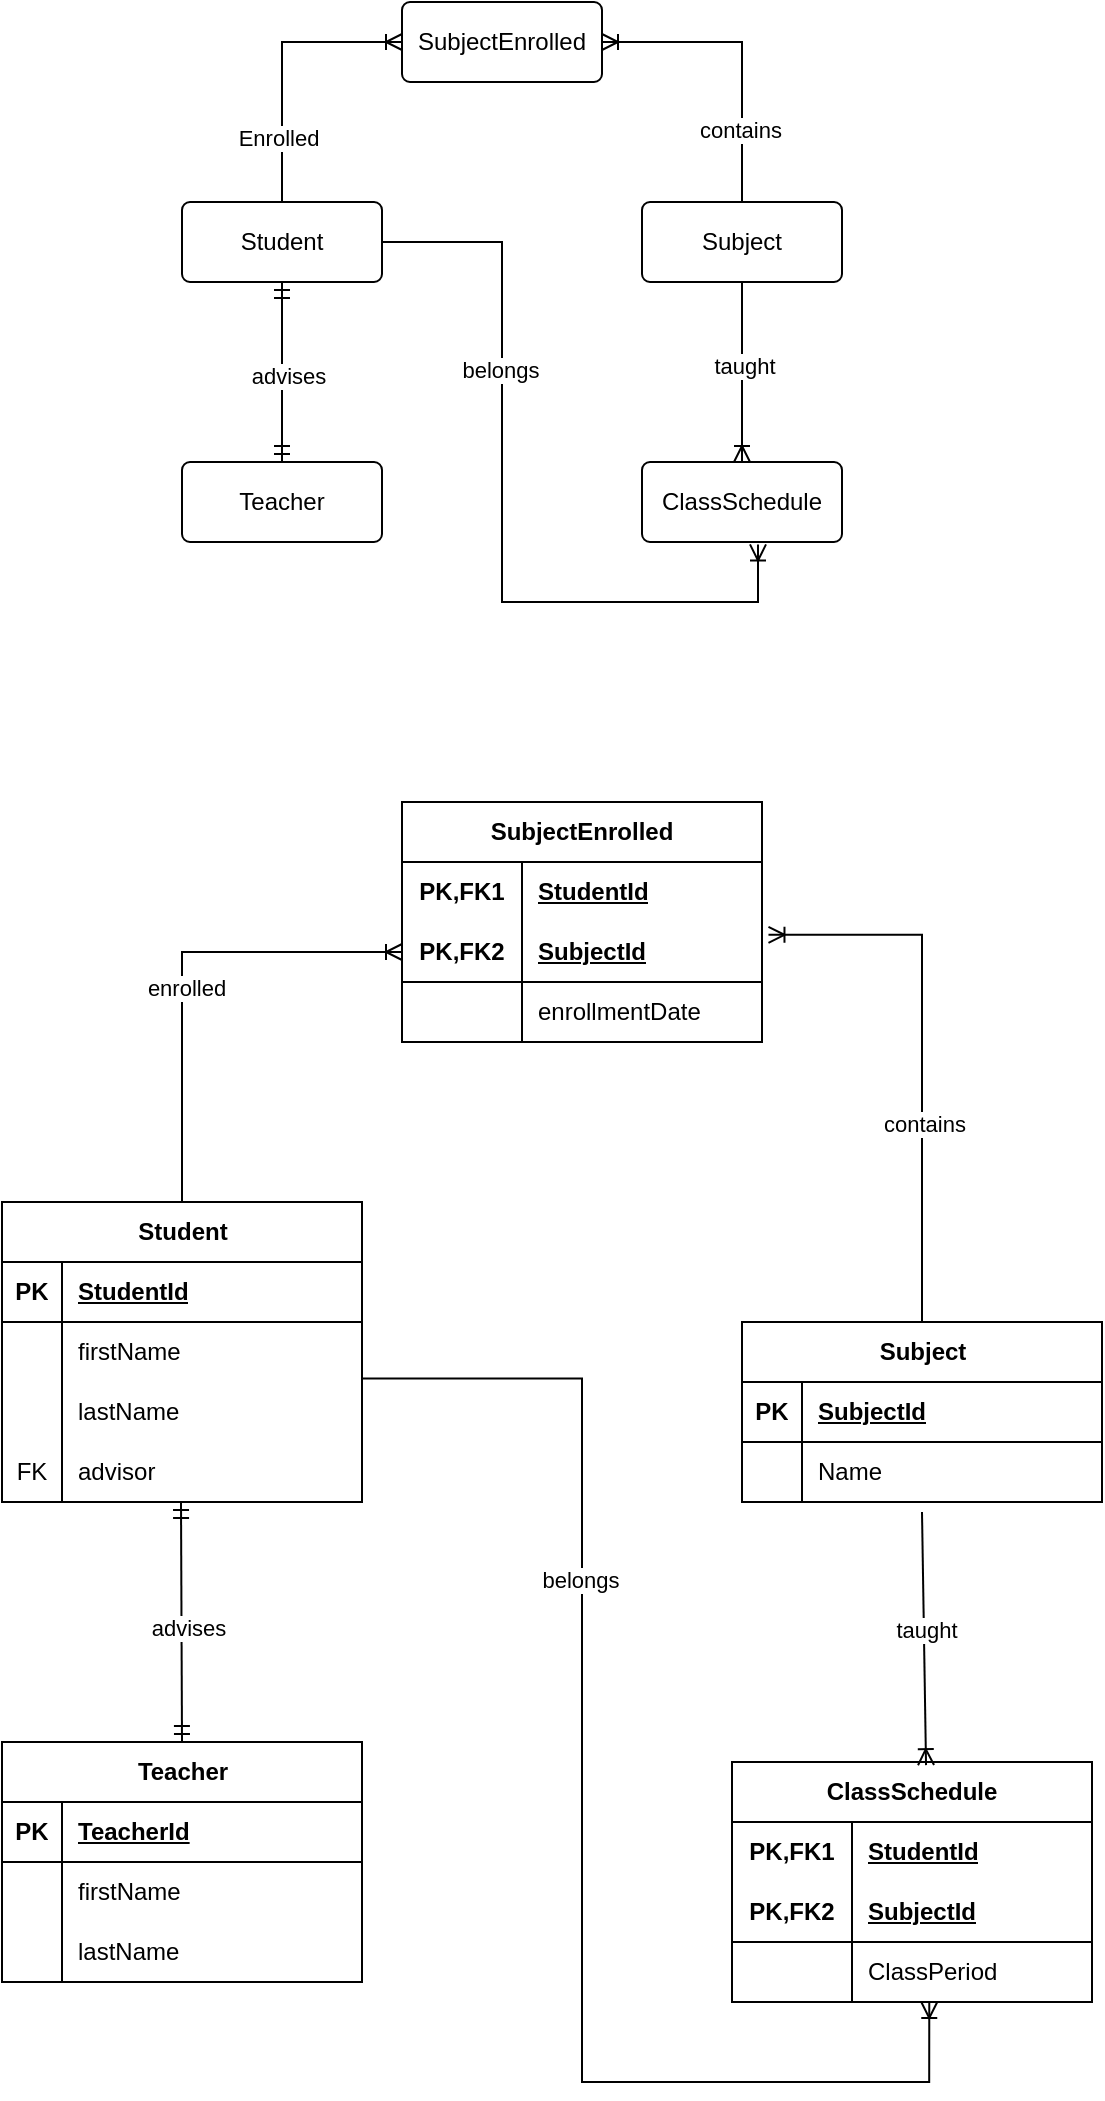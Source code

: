 <mxfile version="24.6.3" type="github">
  <diagram id="R2lEEEUBdFMjLlhIrx00" name="Page-1">
    <mxGraphModel dx="1050" dy="570" grid="1" gridSize="10" guides="1" tooltips="1" connect="1" arrows="1" fold="1" page="1" pageScale="1" pageWidth="850" pageHeight="1100" math="0" shadow="0" extFonts="Permanent Marker^https://fonts.googleapis.com/css?family=Permanent+Marker">
      <root>
        <mxCell id="0" />
        <mxCell id="1" parent="0" />
        <mxCell id="zulGVKWJKIj5W4bkiba--1" value="Student" style="rounded=1;arcSize=10;whiteSpace=wrap;html=1;align=center;" vertex="1" parent="1">
          <mxGeometry x="260" y="130" width="100" height="40" as="geometry" />
        </mxCell>
        <mxCell id="zulGVKWJKIj5W4bkiba--2" value="Teacher" style="rounded=1;arcSize=10;whiteSpace=wrap;html=1;align=center;" vertex="1" parent="1">
          <mxGeometry x="260" y="260" width="100" height="40" as="geometry" />
        </mxCell>
        <mxCell id="zulGVKWJKIj5W4bkiba--3" value="Subject" style="rounded=1;arcSize=10;whiteSpace=wrap;html=1;align=center;" vertex="1" parent="1">
          <mxGeometry x="490" y="130" width="100" height="40" as="geometry" />
        </mxCell>
        <mxCell id="zulGVKWJKIj5W4bkiba--4" value="ClassSchedule" style="rounded=1;arcSize=10;whiteSpace=wrap;html=1;align=center;" vertex="1" parent="1">
          <mxGeometry x="490" y="260" width="100" height="40" as="geometry" />
        </mxCell>
        <mxCell id="zulGVKWJKIj5W4bkiba--8" value="" style="fontSize=12;html=1;endArrow=ERmandOne;startArrow=ERmandOne;rounded=0;exitX=0.5;exitY=1;exitDx=0;exitDy=0;" edge="1" parent="1" source="zulGVKWJKIj5W4bkiba--1" target="zulGVKWJKIj5W4bkiba--2">
          <mxGeometry width="100" height="100" relative="1" as="geometry">
            <mxPoint x="560" y="230" as="sourcePoint" />
            <mxPoint x="660" y="130" as="targetPoint" />
          </mxGeometry>
        </mxCell>
        <mxCell id="zulGVKWJKIj5W4bkiba--9" value="advises" style="edgeLabel;html=1;align=center;verticalAlign=middle;resizable=0;points=[];" vertex="1" connectable="0" parent="zulGVKWJKIj5W4bkiba--8">
          <mxGeometry x="0.04" y="3" relative="1" as="geometry">
            <mxPoint as="offset" />
          </mxGeometry>
        </mxCell>
        <mxCell id="zulGVKWJKIj5W4bkiba--10" value="" style="fontSize=12;html=1;endArrow=ERoneToMany;rounded=0;exitX=0.5;exitY=1;exitDx=0;exitDy=0;" edge="1" parent="1" source="zulGVKWJKIj5W4bkiba--3" target="zulGVKWJKIj5W4bkiba--4">
          <mxGeometry width="100" height="100" relative="1" as="geometry">
            <mxPoint x="560" y="230" as="sourcePoint" />
            <mxPoint x="660" y="130" as="targetPoint" />
          </mxGeometry>
        </mxCell>
        <mxCell id="zulGVKWJKIj5W4bkiba--11" value="taught" style="edgeLabel;html=1;align=center;verticalAlign=middle;resizable=0;points=[];" vertex="1" connectable="0" parent="zulGVKWJKIj5W4bkiba--10">
          <mxGeometry x="-0.071" y="1" relative="1" as="geometry">
            <mxPoint as="offset" />
          </mxGeometry>
        </mxCell>
        <mxCell id="zulGVKWJKIj5W4bkiba--12" value="" style="edgeStyle=orthogonalEdgeStyle;fontSize=12;html=1;endArrow=ERoneToMany;rounded=0;exitX=1;exitY=0.5;exitDx=0;exitDy=0;entryX=0.58;entryY=1.03;entryDx=0;entryDy=0;entryPerimeter=0;" edge="1" parent="1" source="zulGVKWJKIj5W4bkiba--1" target="zulGVKWJKIj5W4bkiba--4">
          <mxGeometry width="100" height="100" relative="1" as="geometry">
            <mxPoint x="560" y="230" as="sourcePoint" />
            <mxPoint x="660" y="130" as="targetPoint" />
            <Array as="points">
              <mxPoint x="420" y="150" />
              <mxPoint x="420" y="330" />
              <mxPoint x="548" y="330" />
            </Array>
          </mxGeometry>
        </mxCell>
        <mxCell id="zulGVKWJKIj5W4bkiba--13" value="belongs" style="edgeLabel;html=1;align=center;verticalAlign=middle;resizable=0;points=[];" vertex="1" connectable="0" parent="zulGVKWJKIj5W4bkiba--12">
          <mxGeometry x="-0.377" y="-1" relative="1" as="geometry">
            <mxPoint as="offset" />
          </mxGeometry>
        </mxCell>
        <mxCell id="zulGVKWJKIj5W4bkiba--14" value="Student" style="shape=table;startSize=30;container=1;collapsible=1;childLayout=tableLayout;fixedRows=1;rowLines=0;fontStyle=1;align=center;resizeLast=1;html=1;" vertex="1" parent="1">
          <mxGeometry x="170" y="630" width="180" height="150" as="geometry" />
        </mxCell>
        <mxCell id="zulGVKWJKIj5W4bkiba--15" value="" style="shape=tableRow;horizontal=0;startSize=0;swimlaneHead=0;swimlaneBody=0;fillColor=none;collapsible=0;dropTarget=0;points=[[0,0.5],[1,0.5]];portConstraint=eastwest;top=0;left=0;right=0;bottom=1;" vertex="1" parent="zulGVKWJKIj5W4bkiba--14">
          <mxGeometry y="30" width="180" height="30" as="geometry" />
        </mxCell>
        <mxCell id="zulGVKWJKIj5W4bkiba--16" value="PK" style="shape=partialRectangle;connectable=0;fillColor=none;top=0;left=0;bottom=0;right=0;fontStyle=1;overflow=hidden;whiteSpace=wrap;html=1;" vertex="1" parent="zulGVKWJKIj5W4bkiba--15">
          <mxGeometry width="30" height="30" as="geometry">
            <mxRectangle width="30" height="30" as="alternateBounds" />
          </mxGeometry>
        </mxCell>
        <mxCell id="zulGVKWJKIj5W4bkiba--17" value="StudentId" style="shape=partialRectangle;connectable=0;fillColor=none;top=0;left=0;bottom=0;right=0;align=left;spacingLeft=6;fontStyle=5;overflow=hidden;whiteSpace=wrap;html=1;" vertex="1" parent="zulGVKWJKIj5W4bkiba--15">
          <mxGeometry x="30" width="150" height="30" as="geometry">
            <mxRectangle width="150" height="30" as="alternateBounds" />
          </mxGeometry>
        </mxCell>
        <mxCell id="zulGVKWJKIj5W4bkiba--18" value="" style="shape=tableRow;horizontal=0;startSize=0;swimlaneHead=0;swimlaneBody=0;fillColor=none;collapsible=0;dropTarget=0;points=[[0,0.5],[1,0.5]];portConstraint=eastwest;top=0;left=0;right=0;bottom=0;" vertex="1" parent="zulGVKWJKIj5W4bkiba--14">
          <mxGeometry y="60" width="180" height="30" as="geometry" />
        </mxCell>
        <mxCell id="zulGVKWJKIj5W4bkiba--19" value="" style="shape=partialRectangle;connectable=0;fillColor=none;top=0;left=0;bottom=0;right=0;editable=1;overflow=hidden;whiteSpace=wrap;html=1;" vertex="1" parent="zulGVKWJKIj5W4bkiba--18">
          <mxGeometry width="30" height="30" as="geometry">
            <mxRectangle width="30" height="30" as="alternateBounds" />
          </mxGeometry>
        </mxCell>
        <mxCell id="zulGVKWJKIj5W4bkiba--20" value="firstName" style="shape=partialRectangle;connectable=0;fillColor=none;top=0;left=0;bottom=0;right=0;align=left;spacingLeft=6;overflow=hidden;whiteSpace=wrap;html=1;" vertex="1" parent="zulGVKWJKIj5W4bkiba--18">
          <mxGeometry x="30" width="150" height="30" as="geometry">
            <mxRectangle width="150" height="30" as="alternateBounds" />
          </mxGeometry>
        </mxCell>
        <mxCell id="zulGVKWJKIj5W4bkiba--21" value="" style="shape=tableRow;horizontal=0;startSize=0;swimlaneHead=0;swimlaneBody=0;fillColor=none;collapsible=0;dropTarget=0;points=[[0,0.5],[1,0.5]];portConstraint=eastwest;top=0;left=0;right=0;bottom=0;" vertex="1" parent="zulGVKWJKIj5W4bkiba--14">
          <mxGeometry y="90" width="180" height="30" as="geometry" />
        </mxCell>
        <mxCell id="zulGVKWJKIj5W4bkiba--22" value="" style="shape=partialRectangle;connectable=0;fillColor=none;top=0;left=0;bottom=0;right=0;editable=1;overflow=hidden;whiteSpace=wrap;html=1;" vertex="1" parent="zulGVKWJKIj5W4bkiba--21">
          <mxGeometry width="30" height="30" as="geometry">
            <mxRectangle width="30" height="30" as="alternateBounds" />
          </mxGeometry>
        </mxCell>
        <mxCell id="zulGVKWJKIj5W4bkiba--23" value="lastName" style="shape=partialRectangle;connectable=0;fillColor=none;top=0;left=0;bottom=0;right=0;align=left;spacingLeft=6;overflow=hidden;whiteSpace=wrap;html=1;" vertex="1" parent="zulGVKWJKIj5W4bkiba--21">
          <mxGeometry x="30" width="150" height="30" as="geometry">
            <mxRectangle width="150" height="30" as="alternateBounds" />
          </mxGeometry>
        </mxCell>
        <mxCell id="zulGVKWJKIj5W4bkiba--24" value="" style="shape=tableRow;horizontal=0;startSize=0;swimlaneHead=0;swimlaneBody=0;fillColor=none;collapsible=0;dropTarget=0;points=[[0,0.5],[1,0.5]];portConstraint=eastwest;top=0;left=0;right=0;bottom=0;" vertex="1" parent="zulGVKWJKIj5W4bkiba--14">
          <mxGeometry y="120" width="180" height="30" as="geometry" />
        </mxCell>
        <mxCell id="zulGVKWJKIj5W4bkiba--25" value="FK" style="shape=partialRectangle;connectable=0;fillColor=none;top=0;left=0;bottom=0;right=0;editable=1;overflow=hidden;whiteSpace=wrap;html=1;" vertex="1" parent="zulGVKWJKIj5W4bkiba--24">
          <mxGeometry width="30" height="30" as="geometry">
            <mxRectangle width="30" height="30" as="alternateBounds" />
          </mxGeometry>
        </mxCell>
        <mxCell id="zulGVKWJKIj5W4bkiba--26" value="advisor" style="shape=partialRectangle;connectable=0;fillColor=none;top=0;left=0;bottom=0;right=0;align=left;spacingLeft=6;overflow=hidden;whiteSpace=wrap;html=1;" vertex="1" parent="zulGVKWJKIj5W4bkiba--24">
          <mxGeometry x="30" width="150" height="30" as="geometry">
            <mxRectangle width="150" height="30" as="alternateBounds" />
          </mxGeometry>
        </mxCell>
        <mxCell id="zulGVKWJKIj5W4bkiba--27" value="Subject" style="shape=table;startSize=30;container=1;collapsible=1;childLayout=tableLayout;fixedRows=1;rowLines=0;fontStyle=1;align=center;resizeLast=1;html=1;" vertex="1" parent="1">
          <mxGeometry x="540" y="690" width="180" height="90" as="geometry" />
        </mxCell>
        <mxCell id="zulGVKWJKIj5W4bkiba--28" value="" style="shape=tableRow;horizontal=0;startSize=0;swimlaneHead=0;swimlaneBody=0;fillColor=none;collapsible=0;dropTarget=0;points=[[0,0.5],[1,0.5]];portConstraint=eastwest;top=0;left=0;right=0;bottom=1;" vertex="1" parent="zulGVKWJKIj5W4bkiba--27">
          <mxGeometry y="30" width="180" height="30" as="geometry" />
        </mxCell>
        <mxCell id="zulGVKWJKIj5W4bkiba--29" value="PK" style="shape=partialRectangle;connectable=0;fillColor=none;top=0;left=0;bottom=0;right=0;fontStyle=1;overflow=hidden;whiteSpace=wrap;html=1;" vertex="1" parent="zulGVKWJKIj5W4bkiba--28">
          <mxGeometry width="30" height="30" as="geometry">
            <mxRectangle width="30" height="30" as="alternateBounds" />
          </mxGeometry>
        </mxCell>
        <mxCell id="zulGVKWJKIj5W4bkiba--30" value="SubjectId" style="shape=partialRectangle;connectable=0;fillColor=none;top=0;left=0;bottom=0;right=0;align=left;spacingLeft=6;fontStyle=5;overflow=hidden;whiteSpace=wrap;html=1;" vertex="1" parent="zulGVKWJKIj5W4bkiba--28">
          <mxGeometry x="30" width="150" height="30" as="geometry">
            <mxRectangle width="150" height="30" as="alternateBounds" />
          </mxGeometry>
        </mxCell>
        <mxCell id="zulGVKWJKIj5W4bkiba--31" value="" style="shape=tableRow;horizontal=0;startSize=0;swimlaneHead=0;swimlaneBody=0;fillColor=none;collapsible=0;dropTarget=0;points=[[0,0.5],[1,0.5]];portConstraint=eastwest;top=0;left=0;right=0;bottom=0;" vertex="1" parent="zulGVKWJKIj5W4bkiba--27">
          <mxGeometry y="60" width="180" height="30" as="geometry" />
        </mxCell>
        <mxCell id="zulGVKWJKIj5W4bkiba--32" value="" style="shape=partialRectangle;connectable=0;fillColor=none;top=0;left=0;bottom=0;right=0;editable=1;overflow=hidden;whiteSpace=wrap;html=1;" vertex="1" parent="zulGVKWJKIj5W4bkiba--31">
          <mxGeometry width="30" height="30" as="geometry">
            <mxRectangle width="30" height="30" as="alternateBounds" />
          </mxGeometry>
        </mxCell>
        <mxCell id="zulGVKWJKIj5W4bkiba--33" value="Name" style="shape=partialRectangle;connectable=0;fillColor=none;top=0;left=0;bottom=0;right=0;align=left;spacingLeft=6;overflow=hidden;whiteSpace=wrap;html=1;" vertex="1" parent="zulGVKWJKIj5W4bkiba--31">
          <mxGeometry x="30" width="150" height="30" as="geometry">
            <mxRectangle width="150" height="30" as="alternateBounds" />
          </mxGeometry>
        </mxCell>
        <mxCell id="zulGVKWJKIj5W4bkiba--41" value="Teacher" style="shape=table;startSize=30;container=1;collapsible=1;childLayout=tableLayout;fixedRows=1;rowLines=0;fontStyle=1;align=center;resizeLast=1;html=1;" vertex="1" parent="1">
          <mxGeometry x="170" y="900" width="180" height="120" as="geometry" />
        </mxCell>
        <mxCell id="zulGVKWJKIj5W4bkiba--42" value="" style="shape=tableRow;horizontal=0;startSize=0;swimlaneHead=0;swimlaneBody=0;fillColor=none;collapsible=0;dropTarget=0;points=[[0,0.5],[1,0.5]];portConstraint=eastwest;top=0;left=0;right=0;bottom=1;" vertex="1" parent="zulGVKWJKIj5W4bkiba--41">
          <mxGeometry y="30" width="180" height="30" as="geometry" />
        </mxCell>
        <mxCell id="zulGVKWJKIj5W4bkiba--43" value="PK" style="shape=partialRectangle;connectable=0;fillColor=none;top=0;left=0;bottom=0;right=0;fontStyle=1;overflow=hidden;whiteSpace=wrap;html=1;" vertex="1" parent="zulGVKWJKIj5W4bkiba--42">
          <mxGeometry width="30" height="30" as="geometry">
            <mxRectangle width="30" height="30" as="alternateBounds" />
          </mxGeometry>
        </mxCell>
        <mxCell id="zulGVKWJKIj5W4bkiba--44" value="TeacherId" style="shape=partialRectangle;connectable=0;fillColor=none;top=0;left=0;bottom=0;right=0;align=left;spacingLeft=6;fontStyle=5;overflow=hidden;whiteSpace=wrap;html=1;" vertex="1" parent="zulGVKWJKIj5W4bkiba--42">
          <mxGeometry x="30" width="150" height="30" as="geometry">
            <mxRectangle width="150" height="30" as="alternateBounds" />
          </mxGeometry>
        </mxCell>
        <mxCell id="zulGVKWJKIj5W4bkiba--45" value="" style="shape=tableRow;horizontal=0;startSize=0;swimlaneHead=0;swimlaneBody=0;fillColor=none;collapsible=0;dropTarget=0;points=[[0,0.5],[1,0.5]];portConstraint=eastwest;top=0;left=0;right=0;bottom=0;" vertex="1" parent="zulGVKWJKIj5W4bkiba--41">
          <mxGeometry y="60" width="180" height="30" as="geometry" />
        </mxCell>
        <mxCell id="zulGVKWJKIj5W4bkiba--46" value="" style="shape=partialRectangle;connectable=0;fillColor=none;top=0;left=0;bottom=0;right=0;editable=1;overflow=hidden;whiteSpace=wrap;html=1;" vertex="1" parent="zulGVKWJKIj5W4bkiba--45">
          <mxGeometry width="30" height="30" as="geometry">
            <mxRectangle width="30" height="30" as="alternateBounds" />
          </mxGeometry>
        </mxCell>
        <mxCell id="zulGVKWJKIj5W4bkiba--47" value="firstName" style="shape=partialRectangle;connectable=0;fillColor=none;top=0;left=0;bottom=0;right=0;align=left;spacingLeft=6;overflow=hidden;whiteSpace=wrap;html=1;" vertex="1" parent="zulGVKWJKIj5W4bkiba--45">
          <mxGeometry x="30" width="150" height="30" as="geometry">
            <mxRectangle width="150" height="30" as="alternateBounds" />
          </mxGeometry>
        </mxCell>
        <mxCell id="zulGVKWJKIj5W4bkiba--48" value="" style="shape=tableRow;horizontal=0;startSize=0;swimlaneHead=0;swimlaneBody=0;fillColor=none;collapsible=0;dropTarget=0;points=[[0,0.5],[1,0.5]];portConstraint=eastwest;top=0;left=0;right=0;bottom=0;" vertex="1" parent="zulGVKWJKIj5W4bkiba--41">
          <mxGeometry y="90" width="180" height="30" as="geometry" />
        </mxCell>
        <mxCell id="zulGVKWJKIj5W4bkiba--49" value="" style="shape=partialRectangle;connectable=0;fillColor=none;top=0;left=0;bottom=0;right=0;editable=1;overflow=hidden;whiteSpace=wrap;html=1;" vertex="1" parent="zulGVKWJKIj5W4bkiba--48">
          <mxGeometry width="30" height="30" as="geometry">
            <mxRectangle width="30" height="30" as="alternateBounds" />
          </mxGeometry>
        </mxCell>
        <mxCell id="zulGVKWJKIj5W4bkiba--50" value="lastName" style="shape=partialRectangle;connectable=0;fillColor=none;top=0;left=0;bottom=0;right=0;align=left;spacingLeft=6;overflow=hidden;whiteSpace=wrap;html=1;" vertex="1" parent="zulGVKWJKIj5W4bkiba--48">
          <mxGeometry x="30" width="150" height="30" as="geometry">
            <mxRectangle width="150" height="30" as="alternateBounds" />
          </mxGeometry>
        </mxCell>
        <mxCell id="zulGVKWJKIj5W4bkiba--54" value="ClassSchedule" style="shape=table;startSize=30;container=1;collapsible=1;childLayout=tableLayout;fixedRows=1;rowLines=0;fontStyle=1;align=center;resizeLast=1;html=1;whiteSpace=wrap;" vertex="1" parent="1">
          <mxGeometry x="535" y="910" width="180" height="120" as="geometry" />
        </mxCell>
        <mxCell id="zulGVKWJKIj5W4bkiba--55" value="" style="shape=tableRow;horizontal=0;startSize=0;swimlaneHead=0;swimlaneBody=0;fillColor=none;collapsible=0;dropTarget=0;points=[[0,0.5],[1,0.5]];portConstraint=eastwest;top=0;left=0;right=0;bottom=0;html=1;" vertex="1" parent="zulGVKWJKIj5W4bkiba--54">
          <mxGeometry y="30" width="180" height="30" as="geometry" />
        </mxCell>
        <mxCell id="zulGVKWJKIj5W4bkiba--56" value="PK,FK1" style="shape=partialRectangle;connectable=0;fillColor=none;top=0;left=0;bottom=0;right=0;fontStyle=1;overflow=hidden;html=1;whiteSpace=wrap;" vertex="1" parent="zulGVKWJKIj5W4bkiba--55">
          <mxGeometry width="60" height="30" as="geometry">
            <mxRectangle width="60" height="30" as="alternateBounds" />
          </mxGeometry>
        </mxCell>
        <mxCell id="zulGVKWJKIj5W4bkiba--57" value="StudentId" style="shape=partialRectangle;connectable=0;fillColor=none;top=0;left=0;bottom=0;right=0;align=left;spacingLeft=6;fontStyle=5;overflow=hidden;html=1;whiteSpace=wrap;" vertex="1" parent="zulGVKWJKIj5W4bkiba--55">
          <mxGeometry x="60" width="120" height="30" as="geometry">
            <mxRectangle width="120" height="30" as="alternateBounds" />
          </mxGeometry>
        </mxCell>
        <mxCell id="zulGVKWJKIj5W4bkiba--58" value="" style="shape=tableRow;horizontal=0;startSize=0;swimlaneHead=0;swimlaneBody=0;fillColor=none;collapsible=0;dropTarget=0;points=[[0,0.5],[1,0.5]];portConstraint=eastwest;top=0;left=0;right=0;bottom=1;html=1;" vertex="1" parent="zulGVKWJKIj5W4bkiba--54">
          <mxGeometry y="60" width="180" height="30" as="geometry" />
        </mxCell>
        <mxCell id="zulGVKWJKIj5W4bkiba--59" value="PK,FK2" style="shape=partialRectangle;connectable=0;fillColor=none;top=0;left=0;bottom=0;right=0;fontStyle=1;overflow=hidden;html=1;whiteSpace=wrap;" vertex="1" parent="zulGVKWJKIj5W4bkiba--58">
          <mxGeometry width="60" height="30" as="geometry">
            <mxRectangle width="60" height="30" as="alternateBounds" />
          </mxGeometry>
        </mxCell>
        <mxCell id="zulGVKWJKIj5W4bkiba--60" value="SubjectId" style="shape=partialRectangle;connectable=0;fillColor=none;top=0;left=0;bottom=0;right=0;align=left;spacingLeft=6;fontStyle=5;overflow=hidden;html=1;whiteSpace=wrap;" vertex="1" parent="zulGVKWJKIj5W4bkiba--58">
          <mxGeometry x="60" width="120" height="30" as="geometry">
            <mxRectangle width="120" height="30" as="alternateBounds" />
          </mxGeometry>
        </mxCell>
        <mxCell id="zulGVKWJKIj5W4bkiba--61" value="" style="shape=tableRow;horizontal=0;startSize=0;swimlaneHead=0;swimlaneBody=0;fillColor=none;collapsible=0;dropTarget=0;points=[[0,0.5],[1,0.5]];portConstraint=eastwest;top=0;left=0;right=0;bottom=0;html=1;" vertex="1" parent="zulGVKWJKIj5W4bkiba--54">
          <mxGeometry y="90" width="180" height="30" as="geometry" />
        </mxCell>
        <mxCell id="zulGVKWJKIj5W4bkiba--62" value="" style="shape=partialRectangle;connectable=0;fillColor=none;top=0;left=0;bottom=0;right=0;editable=1;overflow=hidden;html=1;whiteSpace=wrap;" vertex="1" parent="zulGVKWJKIj5W4bkiba--61">
          <mxGeometry width="60" height="30" as="geometry">
            <mxRectangle width="60" height="30" as="alternateBounds" />
          </mxGeometry>
        </mxCell>
        <mxCell id="zulGVKWJKIj5W4bkiba--63" value="ClassPeriod" style="shape=partialRectangle;connectable=0;fillColor=none;top=0;left=0;bottom=0;right=0;align=left;spacingLeft=6;overflow=hidden;html=1;whiteSpace=wrap;" vertex="1" parent="zulGVKWJKIj5W4bkiba--61">
          <mxGeometry x="60" width="120" height="30" as="geometry">
            <mxRectangle width="120" height="30" as="alternateBounds" />
          </mxGeometry>
        </mxCell>
        <mxCell id="zulGVKWJKIj5W4bkiba--67" value="" style="fontSize=12;html=1;endArrow=ERmandOne;startArrow=ERmandOne;rounded=0;exitX=0.5;exitY=1;exitDx=0;exitDy=0;entryX=0.5;entryY=0;entryDx=0;entryDy=0;" edge="1" parent="1" target="zulGVKWJKIj5W4bkiba--41">
          <mxGeometry width="100" height="100" relative="1" as="geometry">
            <mxPoint x="259.5" y="780" as="sourcePoint" />
            <mxPoint x="259.5" y="870" as="targetPoint" />
          </mxGeometry>
        </mxCell>
        <mxCell id="zulGVKWJKIj5W4bkiba--68" value="advises" style="edgeLabel;html=1;align=center;verticalAlign=middle;resizable=0;points=[];" vertex="1" connectable="0" parent="zulGVKWJKIj5W4bkiba--67">
          <mxGeometry x="0.04" y="3" relative="1" as="geometry">
            <mxPoint as="offset" />
          </mxGeometry>
        </mxCell>
        <mxCell id="zulGVKWJKIj5W4bkiba--69" value="" style="fontSize=12;html=1;endArrow=ERoneToMany;rounded=0;entryX=0.539;entryY=0.013;entryDx=0;entryDy=0;entryPerimeter=0;" edge="1" parent="1" target="zulGVKWJKIj5W4bkiba--54">
          <mxGeometry width="100" height="100" relative="1" as="geometry">
            <mxPoint x="630" y="785" as="sourcePoint" />
            <mxPoint x="630" y="900" as="targetPoint" />
          </mxGeometry>
        </mxCell>
        <mxCell id="zulGVKWJKIj5W4bkiba--70" value="taught" style="edgeLabel;html=1;align=center;verticalAlign=middle;resizable=0;points=[];" vertex="1" connectable="0" parent="zulGVKWJKIj5W4bkiba--69">
          <mxGeometry x="-0.071" y="1" relative="1" as="geometry">
            <mxPoint as="offset" />
          </mxGeometry>
        </mxCell>
        <mxCell id="zulGVKWJKIj5W4bkiba--71" value="" style="edgeStyle=orthogonalEdgeStyle;fontSize=12;html=1;endArrow=ERoneToMany;rounded=0;exitX=1.002;exitY=-0.06;exitDx=0;exitDy=0;entryX=0.548;entryY=1.16;entryDx=0;entryDy=0;entryPerimeter=0;exitPerimeter=0;" edge="1" parent="1" source="zulGVKWJKIj5W4bkiba--21">
          <mxGeometry width="100" height="100" relative="1" as="geometry">
            <mxPoint x="260" y="625.2" as="sourcePoint" />
            <mxPoint x="633.64" y="1030" as="targetPoint" />
            <Array as="points">
              <mxPoint x="460" y="718" />
              <mxPoint x="460" y="1070" />
              <mxPoint x="634" y="1070" />
            </Array>
          </mxGeometry>
        </mxCell>
        <mxCell id="zulGVKWJKIj5W4bkiba--72" value="belongs" style="edgeLabel;html=1;align=center;verticalAlign=middle;resizable=0;points=[];" vertex="1" connectable="0" parent="zulGVKWJKIj5W4bkiba--71">
          <mxGeometry x="-0.377" y="-1" relative="1" as="geometry">
            <mxPoint as="offset" />
          </mxGeometry>
        </mxCell>
        <mxCell id="zulGVKWJKIj5W4bkiba--74" value="SubjectEnrolled" style="rounded=1;arcSize=10;whiteSpace=wrap;html=1;align=center;" vertex="1" parent="1">
          <mxGeometry x="370" y="30" width="100" height="40" as="geometry" />
        </mxCell>
        <mxCell id="zulGVKWJKIj5W4bkiba--75" value="" style="edgeStyle=orthogonalEdgeStyle;fontSize=12;html=1;endArrow=ERoneToMany;rounded=0;exitX=0.5;exitY=0;exitDx=0;exitDy=0;entryX=0;entryY=0.5;entryDx=0;entryDy=0;" edge="1" parent="1" source="zulGVKWJKIj5W4bkiba--1" target="zulGVKWJKIj5W4bkiba--74">
          <mxGeometry width="100" height="100" relative="1" as="geometry">
            <mxPoint x="230" y="110" as="sourcePoint" />
            <mxPoint x="330" y="10" as="targetPoint" />
          </mxGeometry>
        </mxCell>
        <mxCell id="zulGVKWJKIj5W4bkiba--77" value="Enrolled" style="edgeLabel;html=1;align=center;verticalAlign=middle;resizable=0;points=[];" vertex="1" connectable="0" parent="zulGVKWJKIj5W4bkiba--75">
          <mxGeometry x="-0.543" y="2" relative="1" as="geometry">
            <mxPoint as="offset" />
          </mxGeometry>
        </mxCell>
        <mxCell id="zulGVKWJKIj5W4bkiba--76" value="" style="edgeStyle=orthogonalEdgeStyle;fontSize=12;html=1;endArrow=ERoneToMany;rounded=0;exitX=0.5;exitY=0;exitDx=0;exitDy=0;entryX=1;entryY=0.5;entryDx=0;entryDy=0;" edge="1" parent="1" source="zulGVKWJKIj5W4bkiba--3" target="zulGVKWJKIj5W4bkiba--74">
          <mxGeometry width="100" height="100" relative="1" as="geometry">
            <mxPoint x="480" y="110" as="sourcePoint" />
            <mxPoint x="580" y="10" as="targetPoint" />
            <Array as="points">
              <mxPoint x="540" y="50" />
            </Array>
          </mxGeometry>
        </mxCell>
        <mxCell id="zulGVKWJKIj5W4bkiba--80" value="contains" style="edgeLabel;html=1;align=center;verticalAlign=middle;resizable=0;points=[];" vertex="1" connectable="0" parent="zulGVKWJKIj5W4bkiba--76">
          <mxGeometry x="-0.52" y="1" relative="1" as="geometry">
            <mxPoint as="offset" />
          </mxGeometry>
        </mxCell>
        <mxCell id="zulGVKWJKIj5W4bkiba--94" value="SubjectEnrolled" style="shape=table;startSize=30;container=1;collapsible=1;childLayout=tableLayout;fixedRows=1;rowLines=0;fontStyle=1;align=center;resizeLast=1;html=1;whiteSpace=wrap;" vertex="1" parent="1">
          <mxGeometry x="370" y="430" width="180" height="120" as="geometry" />
        </mxCell>
        <mxCell id="zulGVKWJKIj5W4bkiba--95" value="" style="shape=tableRow;horizontal=0;startSize=0;swimlaneHead=0;swimlaneBody=0;fillColor=none;collapsible=0;dropTarget=0;points=[[0,0.5],[1,0.5]];portConstraint=eastwest;top=0;left=0;right=0;bottom=0;html=1;" vertex="1" parent="zulGVKWJKIj5W4bkiba--94">
          <mxGeometry y="30" width="180" height="30" as="geometry" />
        </mxCell>
        <mxCell id="zulGVKWJKIj5W4bkiba--96" value="PK,FK1" style="shape=partialRectangle;connectable=0;fillColor=none;top=0;left=0;bottom=0;right=0;fontStyle=1;overflow=hidden;html=1;whiteSpace=wrap;" vertex="1" parent="zulGVKWJKIj5W4bkiba--95">
          <mxGeometry width="60" height="30" as="geometry">
            <mxRectangle width="60" height="30" as="alternateBounds" />
          </mxGeometry>
        </mxCell>
        <mxCell id="zulGVKWJKIj5W4bkiba--97" value="StudentId" style="shape=partialRectangle;connectable=0;fillColor=none;top=0;left=0;bottom=0;right=0;align=left;spacingLeft=6;fontStyle=5;overflow=hidden;html=1;whiteSpace=wrap;" vertex="1" parent="zulGVKWJKIj5W4bkiba--95">
          <mxGeometry x="60" width="120" height="30" as="geometry">
            <mxRectangle width="120" height="30" as="alternateBounds" />
          </mxGeometry>
        </mxCell>
        <mxCell id="zulGVKWJKIj5W4bkiba--98" value="" style="shape=tableRow;horizontal=0;startSize=0;swimlaneHead=0;swimlaneBody=0;fillColor=none;collapsible=0;dropTarget=0;points=[[0,0.5],[1,0.5]];portConstraint=eastwest;top=0;left=0;right=0;bottom=1;html=1;" vertex="1" parent="zulGVKWJKIj5W4bkiba--94">
          <mxGeometry y="60" width="180" height="30" as="geometry" />
        </mxCell>
        <mxCell id="zulGVKWJKIj5W4bkiba--99" value="PK,FK2" style="shape=partialRectangle;connectable=0;fillColor=none;top=0;left=0;bottom=0;right=0;fontStyle=1;overflow=hidden;html=1;whiteSpace=wrap;" vertex="1" parent="zulGVKWJKIj5W4bkiba--98">
          <mxGeometry width="60" height="30" as="geometry">
            <mxRectangle width="60" height="30" as="alternateBounds" />
          </mxGeometry>
        </mxCell>
        <mxCell id="zulGVKWJKIj5W4bkiba--100" value="SubjectId" style="shape=partialRectangle;connectable=0;fillColor=none;top=0;left=0;bottom=0;right=0;align=left;spacingLeft=6;fontStyle=5;overflow=hidden;html=1;whiteSpace=wrap;" vertex="1" parent="zulGVKWJKIj5W4bkiba--98">
          <mxGeometry x="60" width="120" height="30" as="geometry">
            <mxRectangle width="120" height="30" as="alternateBounds" />
          </mxGeometry>
        </mxCell>
        <mxCell id="zulGVKWJKIj5W4bkiba--101" value="" style="shape=tableRow;horizontal=0;startSize=0;swimlaneHead=0;swimlaneBody=0;fillColor=none;collapsible=0;dropTarget=0;points=[[0,0.5],[1,0.5]];portConstraint=eastwest;top=0;left=0;right=0;bottom=0;html=1;" vertex="1" parent="zulGVKWJKIj5W4bkiba--94">
          <mxGeometry y="90" width="180" height="30" as="geometry" />
        </mxCell>
        <mxCell id="zulGVKWJKIj5W4bkiba--102" value="" style="shape=partialRectangle;connectable=0;fillColor=none;top=0;left=0;bottom=0;right=0;editable=1;overflow=hidden;html=1;whiteSpace=wrap;" vertex="1" parent="zulGVKWJKIj5W4bkiba--101">
          <mxGeometry width="60" height="30" as="geometry">
            <mxRectangle width="60" height="30" as="alternateBounds" />
          </mxGeometry>
        </mxCell>
        <mxCell id="zulGVKWJKIj5W4bkiba--103" value="enrollmentDate" style="shape=partialRectangle;connectable=0;fillColor=none;top=0;left=0;bottom=0;right=0;align=left;spacingLeft=6;overflow=hidden;html=1;whiteSpace=wrap;" vertex="1" parent="zulGVKWJKIj5W4bkiba--101">
          <mxGeometry x="60" width="120" height="30" as="geometry">
            <mxRectangle width="120" height="30" as="alternateBounds" />
          </mxGeometry>
        </mxCell>
        <mxCell id="zulGVKWJKIj5W4bkiba--111" value="" style="edgeStyle=orthogonalEdgeStyle;fontSize=12;html=1;endArrow=ERoneToMany;rounded=0;exitX=0.5;exitY=0;exitDx=0;exitDy=0;entryX=0;entryY=0.5;entryDx=0;entryDy=0;" edge="1" parent="1" source="zulGVKWJKIj5W4bkiba--14" target="zulGVKWJKIj5W4bkiba--98">
          <mxGeometry width="100" height="100" relative="1" as="geometry">
            <mxPoint x="370" y="650" as="sourcePoint" />
            <mxPoint x="470" y="550" as="targetPoint" />
          </mxGeometry>
        </mxCell>
        <mxCell id="zulGVKWJKIj5W4bkiba--112" value="enrolled" style="edgeLabel;html=1;align=center;verticalAlign=middle;resizable=0;points=[];" vertex="1" connectable="0" parent="zulGVKWJKIj5W4bkiba--111">
          <mxGeometry x="-0.089" y="-2" relative="1" as="geometry">
            <mxPoint as="offset" />
          </mxGeometry>
        </mxCell>
        <mxCell id="zulGVKWJKIj5W4bkiba--113" value="" style="edgeStyle=orthogonalEdgeStyle;fontSize=12;html=1;endArrow=ERoneToMany;rounded=0;exitX=0.5;exitY=0;exitDx=0;exitDy=0;entryX=1.018;entryY=0.213;entryDx=0;entryDy=0;entryPerimeter=0;" edge="1" parent="1" source="zulGVKWJKIj5W4bkiba--27" target="zulGVKWJKIj5W4bkiba--98">
          <mxGeometry width="100" height="100" relative="1" as="geometry">
            <mxPoint x="370" y="550" as="sourcePoint" />
            <mxPoint x="470" y="450" as="targetPoint" />
          </mxGeometry>
        </mxCell>
        <mxCell id="zulGVKWJKIj5W4bkiba--114" value="contains" style="edgeLabel;html=1;align=center;verticalAlign=middle;resizable=0;points=[];" vertex="1" connectable="0" parent="zulGVKWJKIj5W4bkiba--113">
          <mxGeometry x="-0.268" y="-1" relative="1" as="geometry">
            <mxPoint as="offset" />
          </mxGeometry>
        </mxCell>
      </root>
    </mxGraphModel>
  </diagram>
</mxfile>
